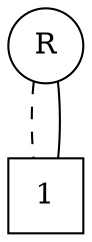 digraph G {
  r [label=R shape=circle]
	1 [label=1 shape=square]
	r -> 1 [arrowhead=none style=dashed]
	r -> 1 [arrowhead=none]
}
